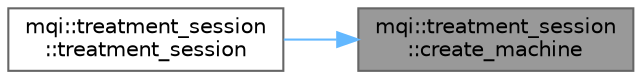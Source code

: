 digraph "mqi::treatment_session::create_machine"
{
 // LATEX_PDF_SIZE
  bgcolor="transparent";
  edge [fontname=Helvetica,fontsize=10,labelfontname=Helvetica,labelfontsize=10];
  node [fontname=Helvetica,fontsize=10,shape=box,height=0.2,width=0.4];
  rankdir="RL";
  Node1 [id="Node000001",label="mqi::treatment_session\l::create_machine",height=0.2,width=0.4,color="gray40", fillcolor="grey60", style="filled", fontcolor="black",tooltip="Creates and configures the treatment machine model."];
  Node1 -> Node2 [id="edge1_Node000001_Node000002",dir="back",color="steelblue1",style="solid",tooltip=" "];
  Node2 [id="Node000002",label="mqi::treatment_session\l::treatment_session",height=0.2,width=0.4,color="grey40", fillcolor="white", style="filled",URL="$classmqi_1_1treatment__session.html#ada9ab77d154e29f513dbba769ca83cbe",tooltip="Constructs a treatment session from a DICOM file."];
}
